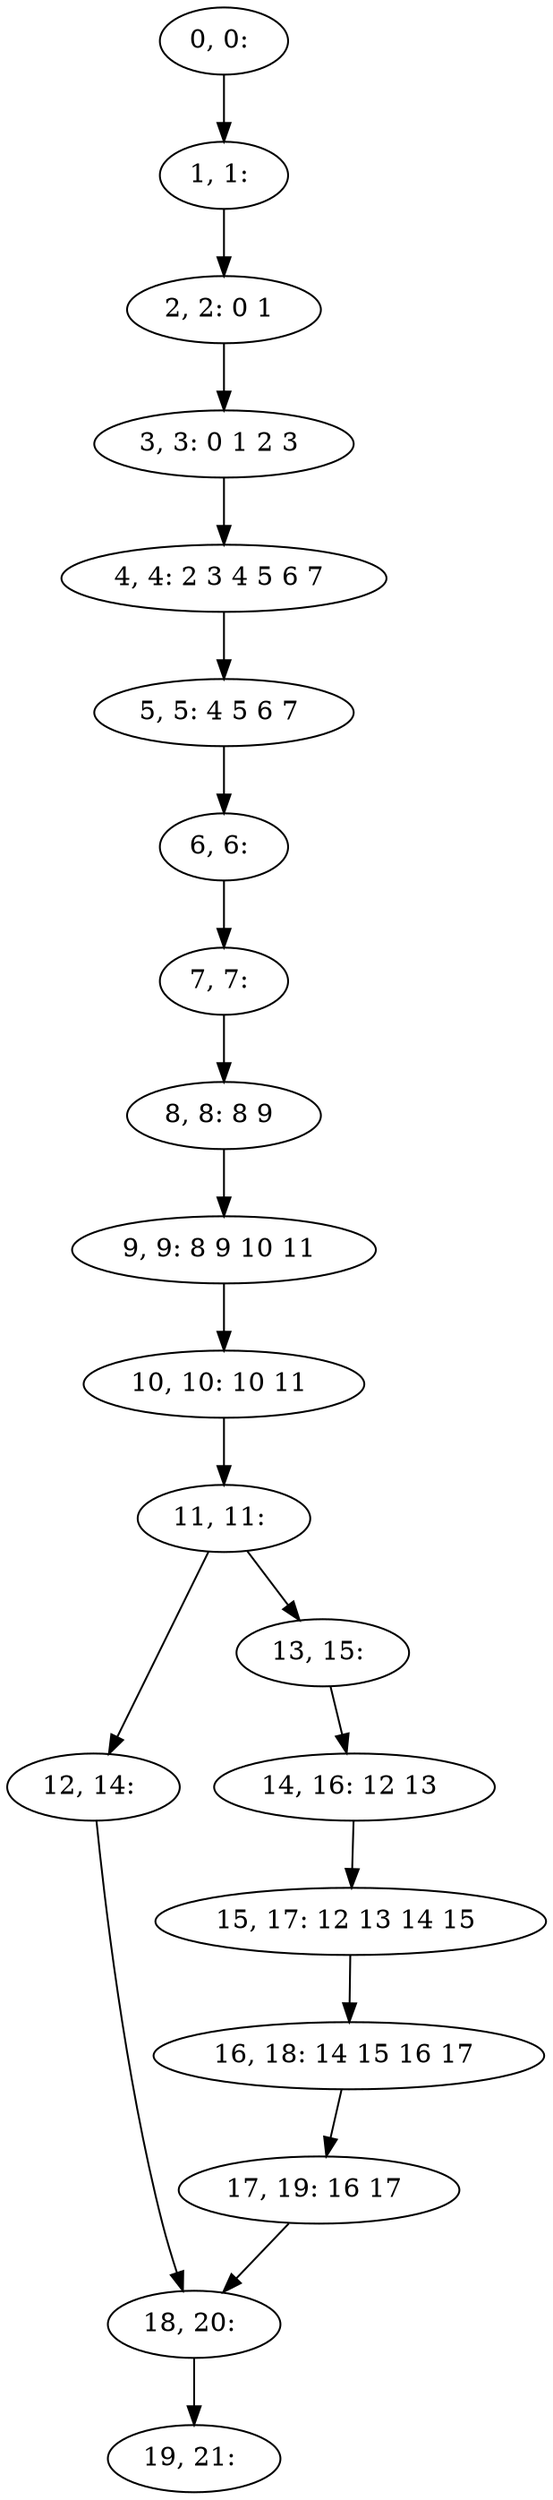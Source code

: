 digraph G {
0[label="0, 0: "];
1[label="1, 1: "];
2[label="2, 2: 0 1 "];
3[label="3, 3: 0 1 2 3 "];
4[label="4, 4: 2 3 4 5 6 7 "];
5[label="5, 5: 4 5 6 7 "];
6[label="6, 6: "];
7[label="7, 7: "];
8[label="8, 8: 8 9 "];
9[label="9, 9: 8 9 10 11 "];
10[label="10, 10: 10 11 "];
11[label="11, 11: "];
12[label="12, 14: "];
13[label="13, 15: "];
14[label="14, 16: 12 13 "];
15[label="15, 17: 12 13 14 15 "];
16[label="16, 18: 14 15 16 17 "];
17[label="17, 19: 16 17 "];
18[label="18, 20: "];
19[label="19, 21: "];
0->1 ;
1->2 ;
2->3 ;
3->4 ;
4->5 ;
5->6 ;
6->7 ;
7->8 ;
8->9 ;
9->10 ;
10->11 ;
11->12 ;
11->13 ;
12->18 ;
13->14 ;
14->15 ;
15->16 ;
16->17 ;
17->18 ;
18->19 ;
}
